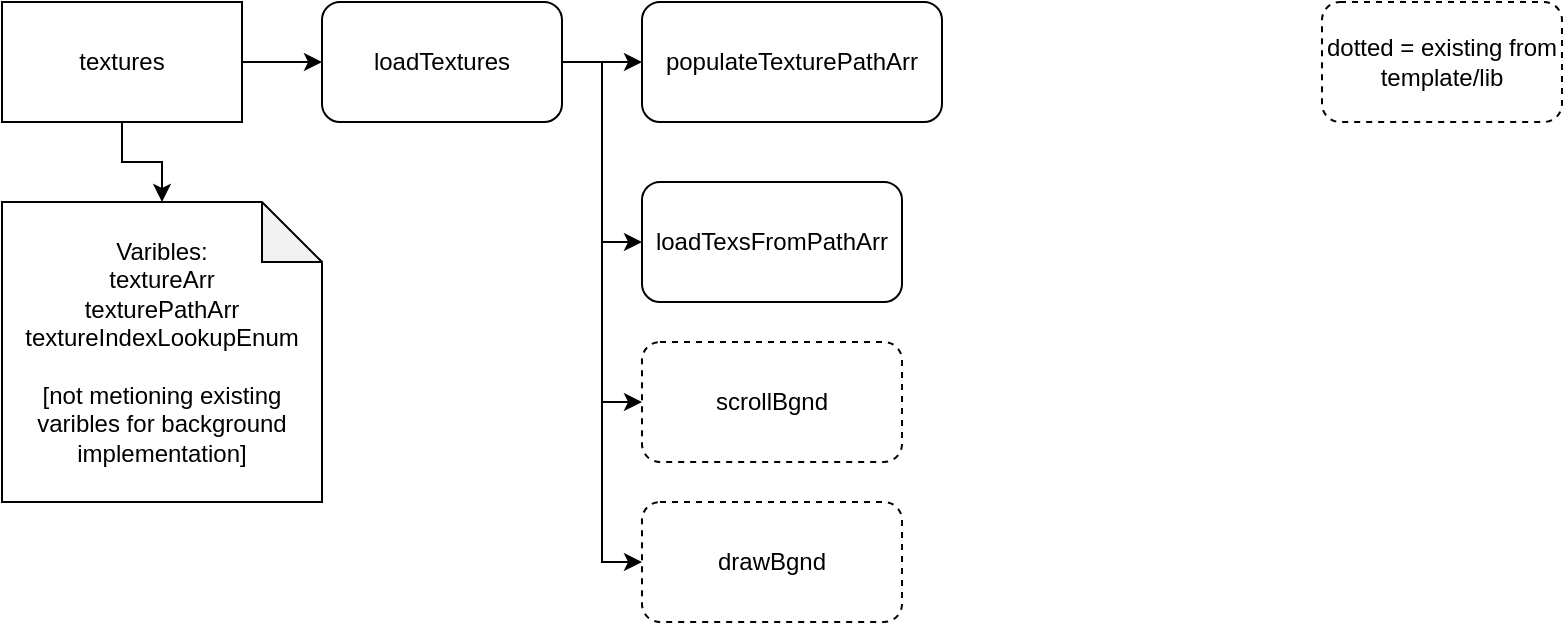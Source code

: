 <mxfile version="25.0.2">
  <diagram name="Page-1" id="B4YJFLZ05sE_gBHIp2Y9">
    <mxGraphModel dx="819" dy="482" grid="1" gridSize="10" guides="1" tooltips="1" connect="1" arrows="1" fold="1" page="1" pageScale="1" pageWidth="827" pageHeight="1169" math="0" shadow="0">
      <root>
        <mxCell id="0" />
        <mxCell id="1" parent="0" />
        <mxCell id="_GExJXPAQfchs22DIr4t-3" value="" style="edgeStyle=orthogonalEdgeStyle;rounded=0;orthogonalLoop=1;jettySize=auto;html=1;" edge="1" parent="1" source="_GExJXPAQfchs22DIr4t-1" target="_GExJXPAQfchs22DIr4t-2">
          <mxGeometry relative="1" as="geometry" />
        </mxCell>
        <mxCell id="_GExJXPAQfchs22DIr4t-15" style="edgeStyle=orthogonalEdgeStyle;rounded=0;orthogonalLoop=1;jettySize=auto;html=1;" edge="1" parent="1" source="_GExJXPAQfchs22DIr4t-1" target="_GExJXPAQfchs22DIr4t-14">
          <mxGeometry relative="1" as="geometry" />
        </mxCell>
        <mxCell id="_GExJXPAQfchs22DIr4t-1" value="textures" style="rounded=0;whiteSpace=wrap;html=1;" vertex="1" parent="1">
          <mxGeometry x="20" y="20" width="120" height="60" as="geometry" />
        </mxCell>
        <mxCell id="_GExJXPAQfchs22DIr4t-5" value="" style="edgeStyle=orthogonalEdgeStyle;rounded=0;orthogonalLoop=1;jettySize=auto;html=1;" edge="1" parent="1" source="_GExJXPAQfchs22DIr4t-2" target="_GExJXPAQfchs22DIr4t-4">
          <mxGeometry relative="1" as="geometry" />
        </mxCell>
        <mxCell id="_GExJXPAQfchs22DIr4t-6" style="edgeStyle=orthogonalEdgeStyle;rounded=0;orthogonalLoop=1;jettySize=auto;html=1;" edge="1" parent="1" source="_GExJXPAQfchs22DIr4t-2" target="_GExJXPAQfchs22DIr4t-7">
          <mxGeometry relative="1" as="geometry">
            <mxPoint x="370" y="150" as="targetPoint" />
            <Array as="points">
              <mxPoint x="320" y="50" />
              <mxPoint x="320" y="140" />
            </Array>
          </mxGeometry>
        </mxCell>
        <mxCell id="_GExJXPAQfchs22DIr4t-9" style="edgeStyle=orthogonalEdgeStyle;rounded=0;orthogonalLoop=1;jettySize=auto;html=1;entryX=0;entryY=0.5;entryDx=0;entryDy=0;" edge="1" parent="1" source="_GExJXPAQfchs22DIr4t-2" target="_GExJXPAQfchs22DIr4t-8">
          <mxGeometry relative="1" as="geometry" />
        </mxCell>
        <mxCell id="_GExJXPAQfchs22DIr4t-13" style="edgeStyle=orthogonalEdgeStyle;rounded=0;orthogonalLoop=1;jettySize=auto;html=1;entryX=0;entryY=0.5;entryDx=0;entryDy=0;" edge="1" parent="1" source="_GExJXPAQfchs22DIr4t-2" target="_GExJXPAQfchs22DIr4t-11">
          <mxGeometry relative="1" as="geometry" />
        </mxCell>
        <mxCell id="_GExJXPAQfchs22DIr4t-2" value="loadTextures" style="whiteSpace=wrap;html=1;rounded=1;" vertex="1" parent="1">
          <mxGeometry x="180" y="20" width="120" height="60" as="geometry" />
        </mxCell>
        <mxCell id="_GExJXPAQfchs22DIr4t-4" value="populateTexturePathArr" style="whiteSpace=wrap;html=1;rounded=1;" vertex="1" parent="1">
          <mxGeometry x="340" y="20" width="150" height="60" as="geometry" />
        </mxCell>
        <mxCell id="_GExJXPAQfchs22DIr4t-7" value="loadTexsFromPathArr" style="rounded=1;whiteSpace=wrap;html=1;" vertex="1" parent="1">
          <mxGeometry x="340" y="110" width="130" height="60" as="geometry" />
        </mxCell>
        <mxCell id="_GExJXPAQfchs22DIr4t-8" value="scrollBgnd" style="rounded=1;whiteSpace=wrap;html=1;dashed=1;" vertex="1" parent="1">
          <mxGeometry x="340" y="190" width="130" height="60" as="geometry" />
        </mxCell>
        <mxCell id="_GExJXPAQfchs22DIr4t-10" value="dotted = existing from template/lib" style="rounded=1;whiteSpace=wrap;html=1;dashed=1;" vertex="1" parent="1">
          <mxGeometry x="680" y="20" width="120" height="60" as="geometry" />
        </mxCell>
        <mxCell id="_GExJXPAQfchs22DIr4t-11" value="drawBgnd" style="rounded=1;whiteSpace=wrap;html=1;dashed=1;" vertex="1" parent="1">
          <mxGeometry x="340" y="270" width="130" height="60" as="geometry" />
        </mxCell>
        <mxCell id="_GExJXPAQfchs22DIr4t-14" value="&lt;div&gt;Varibles:&lt;/div&gt;textureArr&lt;div&gt;texturePathArr&lt;/div&gt;&lt;div&gt;textureIndexLookupEnum&lt;/div&gt;&lt;div&gt;&lt;br&gt;&lt;/div&gt;&lt;div&gt;[not metioning existing varibles for background implementation]&lt;/div&gt;" style="shape=note;whiteSpace=wrap;html=1;backgroundOutline=1;darkOpacity=0.05;" vertex="1" parent="1">
          <mxGeometry x="20" y="120" width="160" height="150" as="geometry" />
        </mxCell>
      </root>
    </mxGraphModel>
  </diagram>
</mxfile>
